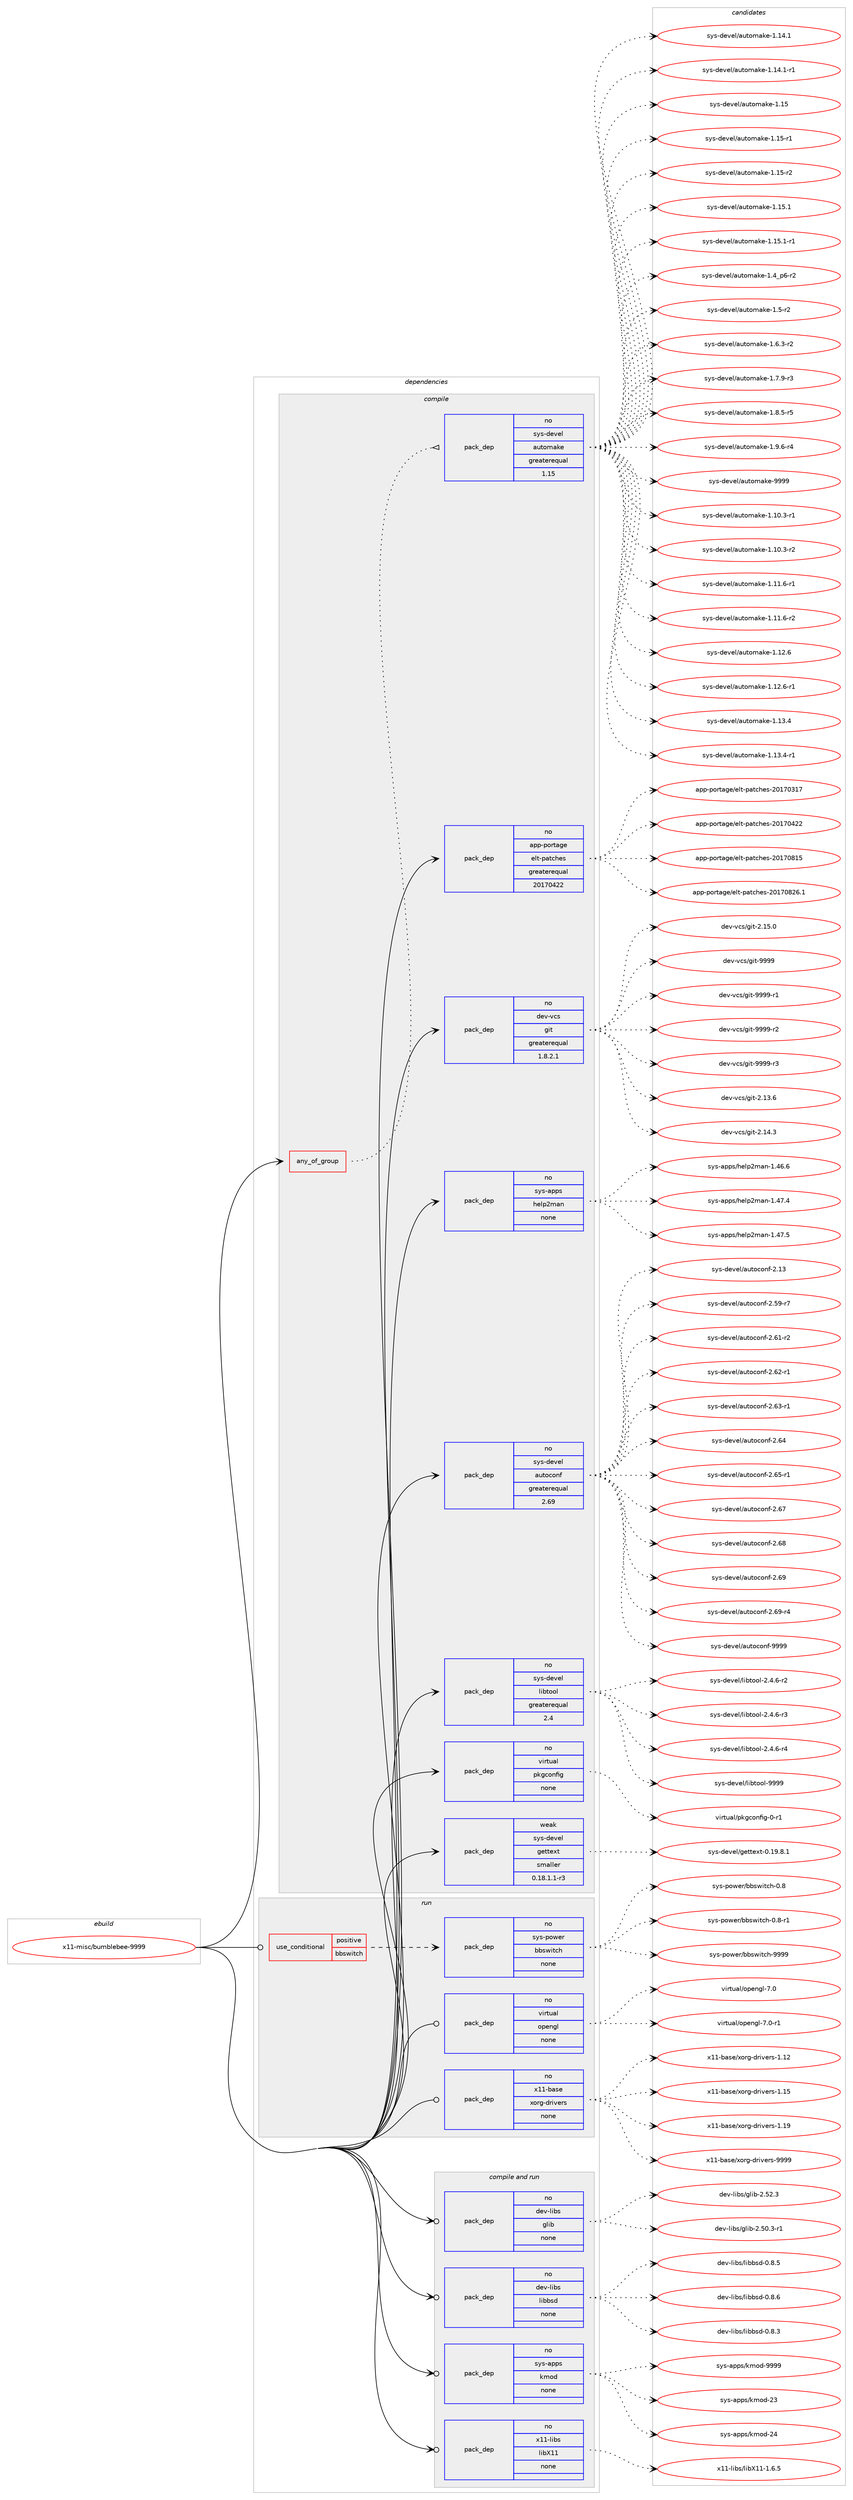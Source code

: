 digraph prolog {

# *************
# Graph options
# *************

newrank=true;
concentrate=true;
compound=true;
graph [rankdir=LR,fontname=Helvetica,fontsize=10,ranksep=1.5];#, ranksep=2.5, nodesep=0.2];
edge  [arrowhead=vee];
node  [fontname=Helvetica,fontsize=10];

# **********
# The ebuild
# **********

subgraph cluster_leftcol {
color=gray;
rank=same;
label=<<i>ebuild</i>>;
id [label="x11-misc/bumblebee-9999", color=red, width=4, href="../x11-misc/bumblebee-9999.svg"];
}

# ****************
# The dependencies
# ****************

subgraph cluster_midcol {
color=gray;
label=<<i>dependencies</i>>;
subgraph cluster_compile {
fillcolor="#eeeeee";
style=filled;
label=<<i>compile</i>>;
subgraph any9441 {
dependency521748 [label=<<TABLE BORDER="0" CELLBORDER="1" CELLSPACING="0" CELLPADDING="4"><TR><TD CELLPADDING="10">any_of_group</TD></TR></TABLE>>, shape=none, color=red];subgraph pack388947 {
dependency521749 [label=<<TABLE BORDER="0" CELLBORDER="1" CELLSPACING="0" CELLPADDING="4" WIDTH="220"><TR><TD ROWSPAN="6" CELLPADDING="30">pack_dep</TD></TR><TR><TD WIDTH="110">no</TD></TR><TR><TD>sys-devel</TD></TR><TR><TD>automake</TD></TR><TR><TD>greaterequal</TD></TR><TR><TD>1.15</TD></TR></TABLE>>, shape=none, color=blue];
}
dependency521748:e -> dependency521749:w [weight=20,style="dotted",arrowhead="oinv"];
}
id:e -> dependency521748:w [weight=20,style="solid",arrowhead="vee"];
subgraph pack388948 {
dependency521750 [label=<<TABLE BORDER="0" CELLBORDER="1" CELLSPACING="0" CELLPADDING="4" WIDTH="220"><TR><TD ROWSPAN="6" CELLPADDING="30">pack_dep</TD></TR><TR><TD WIDTH="110">no</TD></TR><TR><TD>app-portage</TD></TR><TR><TD>elt-patches</TD></TR><TR><TD>greaterequal</TD></TR><TR><TD>20170422</TD></TR></TABLE>>, shape=none, color=blue];
}
id:e -> dependency521750:w [weight=20,style="solid",arrowhead="vee"];
subgraph pack388949 {
dependency521751 [label=<<TABLE BORDER="0" CELLBORDER="1" CELLSPACING="0" CELLPADDING="4" WIDTH="220"><TR><TD ROWSPAN="6" CELLPADDING="30">pack_dep</TD></TR><TR><TD WIDTH="110">no</TD></TR><TR><TD>dev-vcs</TD></TR><TR><TD>git</TD></TR><TR><TD>greaterequal</TD></TR><TR><TD>1.8.2.1</TD></TR></TABLE>>, shape=none, color=blue];
}
id:e -> dependency521751:w [weight=20,style="solid",arrowhead="vee"];
subgraph pack388950 {
dependency521752 [label=<<TABLE BORDER="0" CELLBORDER="1" CELLSPACING="0" CELLPADDING="4" WIDTH="220"><TR><TD ROWSPAN="6" CELLPADDING="30">pack_dep</TD></TR><TR><TD WIDTH="110">no</TD></TR><TR><TD>sys-apps</TD></TR><TR><TD>help2man</TD></TR><TR><TD>none</TD></TR><TR><TD></TD></TR></TABLE>>, shape=none, color=blue];
}
id:e -> dependency521752:w [weight=20,style="solid",arrowhead="vee"];
subgraph pack388951 {
dependency521753 [label=<<TABLE BORDER="0" CELLBORDER="1" CELLSPACING="0" CELLPADDING="4" WIDTH="220"><TR><TD ROWSPAN="6" CELLPADDING="30">pack_dep</TD></TR><TR><TD WIDTH="110">no</TD></TR><TR><TD>sys-devel</TD></TR><TR><TD>autoconf</TD></TR><TR><TD>greaterequal</TD></TR><TR><TD>2.69</TD></TR></TABLE>>, shape=none, color=blue];
}
id:e -> dependency521753:w [weight=20,style="solid",arrowhead="vee"];
subgraph pack388952 {
dependency521754 [label=<<TABLE BORDER="0" CELLBORDER="1" CELLSPACING="0" CELLPADDING="4" WIDTH="220"><TR><TD ROWSPAN="6" CELLPADDING="30">pack_dep</TD></TR><TR><TD WIDTH="110">no</TD></TR><TR><TD>sys-devel</TD></TR><TR><TD>libtool</TD></TR><TR><TD>greaterequal</TD></TR><TR><TD>2.4</TD></TR></TABLE>>, shape=none, color=blue];
}
id:e -> dependency521754:w [weight=20,style="solid",arrowhead="vee"];
subgraph pack388953 {
dependency521755 [label=<<TABLE BORDER="0" CELLBORDER="1" CELLSPACING="0" CELLPADDING="4" WIDTH="220"><TR><TD ROWSPAN="6" CELLPADDING="30">pack_dep</TD></TR><TR><TD WIDTH="110">no</TD></TR><TR><TD>virtual</TD></TR><TR><TD>pkgconfig</TD></TR><TR><TD>none</TD></TR><TR><TD></TD></TR></TABLE>>, shape=none, color=blue];
}
id:e -> dependency521755:w [weight=20,style="solid",arrowhead="vee"];
subgraph pack388954 {
dependency521756 [label=<<TABLE BORDER="0" CELLBORDER="1" CELLSPACING="0" CELLPADDING="4" WIDTH="220"><TR><TD ROWSPAN="6" CELLPADDING="30">pack_dep</TD></TR><TR><TD WIDTH="110">weak</TD></TR><TR><TD>sys-devel</TD></TR><TR><TD>gettext</TD></TR><TR><TD>smaller</TD></TR><TR><TD>0.18.1.1-r3</TD></TR></TABLE>>, shape=none, color=blue];
}
id:e -> dependency521756:w [weight=20,style="solid",arrowhead="vee"];
}
subgraph cluster_compileandrun {
fillcolor="#eeeeee";
style=filled;
label=<<i>compile and run</i>>;
subgraph pack388955 {
dependency521757 [label=<<TABLE BORDER="0" CELLBORDER="1" CELLSPACING="0" CELLPADDING="4" WIDTH="220"><TR><TD ROWSPAN="6" CELLPADDING="30">pack_dep</TD></TR><TR><TD WIDTH="110">no</TD></TR><TR><TD>dev-libs</TD></TR><TR><TD>glib</TD></TR><TR><TD>none</TD></TR><TR><TD></TD></TR></TABLE>>, shape=none, color=blue];
}
id:e -> dependency521757:w [weight=20,style="solid",arrowhead="odotvee"];
subgraph pack388956 {
dependency521758 [label=<<TABLE BORDER="0" CELLBORDER="1" CELLSPACING="0" CELLPADDING="4" WIDTH="220"><TR><TD ROWSPAN="6" CELLPADDING="30">pack_dep</TD></TR><TR><TD WIDTH="110">no</TD></TR><TR><TD>dev-libs</TD></TR><TR><TD>libbsd</TD></TR><TR><TD>none</TD></TR><TR><TD></TD></TR></TABLE>>, shape=none, color=blue];
}
id:e -> dependency521758:w [weight=20,style="solid",arrowhead="odotvee"];
subgraph pack388957 {
dependency521759 [label=<<TABLE BORDER="0" CELLBORDER="1" CELLSPACING="0" CELLPADDING="4" WIDTH="220"><TR><TD ROWSPAN="6" CELLPADDING="30">pack_dep</TD></TR><TR><TD WIDTH="110">no</TD></TR><TR><TD>sys-apps</TD></TR><TR><TD>kmod</TD></TR><TR><TD>none</TD></TR><TR><TD></TD></TR></TABLE>>, shape=none, color=blue];
}
id:e -> dependency521759:w [weight=20,style="solid",arrowhead="odotvee"];
subgraph pack388958 {
dependency521760 [label=<<TABLE BORDER="0" CELLBORDER="1" CELLSPACING="0" CELLPADDING="4" WIDTH="220"><TR><TD ROWSPAN="6" CELLPADDING="30">pack_dep</TD></TR><TR><TD WIDTH="110">no</TD></TR><TR><TD>x11-libs</TD></TR><TR><TD>libX11</TD></TR><TR><TD>none</TD></TR><TR><TD></TD></TR></TABLE>>, shape=none, color=blue];
}
id:e -> dependency521760:w [weight=20,style="solid",arrowhead="odotvee"];
}
subgraph cluster_run {
fillcolor="#eeeeee";
style=filled;
label=<<i>run</i>>;
subgraph cond123017 {
dependency521761 [label=<<TABLE BORDER="0" CELLBORDER="1" CELLSPACING="0" CELLPADDING="4"><TR><TD ROWSPAN="3" CELLPADDING="10">use_conditional</TD></TR><TR><TD>positive</TD></TR><TR><TD>bbswitch</TD></TR></TABLE>>, shape=none, color=red];
subgraph pack388959 {
dependency521762 [label=<<TABLE BORDER="0" CELLBORDER="1" CELLSPACING="0" CELLPADDING="4" WIDTH="220"><TR><TD ROWSPAN="6" CELLPADDING="30">pack_dep</TD></TR><TR><TD WIDTH="110">no</TD></TR><TR><TD>sys-power</TD></TR><TR><TD>bbswitch</TD></TR><TR><TD>none</TD></TR><TR><TD></TD></TR></TABLE>>, shape=none, color=blue];
}
dependency521761:e -> dependency521762:w [weight=20,style="dashed",arrowhead="vee"];
}
id:e -> dependency521761:w [weight=20,style="solid",arrowhead="odot"];
subgraph pack388960 {
dependency521763 [label=<<TABLE BORDER="0" CELLBORDER="1" CELLSPACING="0" CELLPADDING="4" WIDTH="220"><TR><TD ROWSPAN="6" CELLPADDING="30">pack_dep</TD></TR><TR><TD WIDTH="110">no</TD></TR><TR><TD>virtual</TD></TR><TR><TD>opengl</TD></TR><TR><TD>none</TD></TR><TR><TD></TD></TR></TABLE>>, shape=none, color=blue];
}
id:e -> dependency521763:w [weight=20,style="solid",arrowhead="odot"];
subgraph pack388961 {
dependency521764 [label=<<TABLE BORDER="0" CELLBORDER="1" CELLSPACING="0" CELLPADDING="4" WIDTH="220"><TR><TD ROWSPAN="6" CELLPADDING="30">pack_dep</TD></TR><TR><TD WIDTH="110">no</TD></TR><TR><TD>x11-base</TD></TR><TR><TD>xorg-drivers</TD></TR><TR><TD>none</TD></TR><TR><TD></TD></TR></TABLE>>, shape=none, color=blue];
}
id:e -> dependency521764:w [weight=20,style="solid",arrowhead="odot"];
}
}

# **************
# The candidates
# **************

subgraph cluster_choices {
rank=same;
color=gray;
label=<<i>candidates</i>>;

subgraph choice388947 {
color=black;
nodesep=1;
choice11512111545100101118101108479711711611110997107101454946494846514511449 [label="sys-devel/automake-1.10.3-r1", color=red, width=4,href="../sys-devel/automake-1.10.3-r1.svg"];
choice11512111545100101118101108479711711611110997107101454946494846514511450 [label="sys-devel/automake-1.10.3-r2", color=red, width=4,href="../sys-devel/automake-1.10.3-r2.svg"];
choice11512111545100101118101108479711711611110997107101454946494946544511449 [label="sys-devel/automake-1.11.6-r1", color=red, width=4,href="../sys-devel/automake-1.11.6-r1.svg"];
choice11512111545100101118101108479711711611110997107101454946494946544511450 [label="sys-devel/automake-1.11.6-r2", color=red, width=4,href="../sys-devel/automake-1.11.6-r2.svg"];
choice1151211154510010111810110847971171161111099710710145494649504654 [label="sys-devel/automake-1.12.6", color=red, width=4,href="../sys-devel/automake-1.12.6.svg"];
choice11512111545100101118101108479711711611110997107101454946495046544511449 [label="sys-devel/automake-1.12.6-r1", color=red, width=4,href="../sys-devel/automake-1.12.6-r1.svg"];
choice1151211154510010111810110847971171161111099710710145494649514652 [label="sys-devel/automake-1.13.4", color=red, width=4,href="../sys-devel/automake-1.13.4.svg"];
choice11512111545100101118101108479711711611110997107101454946495146524511449 [label="sys-devel/automake-1.13.4-r1", color=red, width=4,href="../sys-devel/automake-1.13.4-r1.svg"];
choice1151211154510010111810110847971171161111099710710145494649524649 [label="sys-devel/automake-1.14.1", color=red, width=4,href="../sys-devel/automake-1.14.1.svg"];
choice11512111545100101118101108479711711611110997107101454946495246494511449 [label="sys-devel/automake-1.14.1-r1", color=red, width=4,href="../sys-devel/automake-1.14.1-r1.svg"];
choice115121115451001011181011084797117116111109971071014549464953 [label="sys-devel/automake-1.15", color=red, width=4,href="../sys-devel/automake-1.15.svg"];
choice1151211154510010111810110847971171161111099710710145494649534511449 [label="sys-devel/automake-1.15-r1", color=red, width=4,href="../sys-devel/automake-1.15-r1.svg"];
choice1151211154510010111810110847971171161111099710710145494649534511450 [label="sys-devel/automake-1.15-r2", color=red, width=4,href="../sys-devel/automake-1.15-r2.svg"];
choice1151211154510010111810110847971171161111099710710145494649534649 [label="sys-devel/automake-1.15.1", color=red, width=4,href="../sys-devel/automake-1.15.1.svg"];
choice11512111545100101118101108479711711611110997107101454946495346494511449 [label="sys-devel/automake-1.15.1-r1", color=red, width=4,href="../sys-devel/automake-1.15.1-r1.svg"];
choice115121115451001011181011084797117116111109971071014549465295112544511450 [label="sys-devel/automake-1.4_p6-r2", color=red, width=4,href="../sys-devel/automake-1.4_p6-r2.svg"];
choice11512111545100101118101108479711711611110997107101454946534511450 [label="sys-devel/automake-1.5-r2", color=red, width=4,href="../sys-devel/automake-1.5-r2.svg"];
choice115121115451001011181011084797117116111109971071014549465446514511450 [label="sys-devel/automake-1.6.3-r2", color=red, width=4,href="../sys-devel/automake-1.6.3-r2.svg"];
choice115121115451001011181011084797117116111109971071014549465546574511451 [label="sys-devel/automake-1.7.9-r3", color=red, width=4,href="../sys-devel/automake-1.7.9-r3.svg"];
choice115121115451001011181011084797117116111109971071014549465646534511453 [label="sys-devel/automake-1.8.5-r5", color=red, width=4,href="../sys-devel/automake-1.8.5-r5.svg"];
choice115121115451001011181011084797117116111109971071014549465746544511452 [label="sys-devel/automake-1.9.6-r4", color=red, width=4,href="../sys-devel/automake-1.9.6-r4.svg"];
choice115121115451001011181011084797117116111109971071014557575757 [label="sys-devel/automake-9999", color=red, width=4,href="../sys-devel/automake-9999.svg"];
dependency521749:e -> choice11512111545100101118101108479711711611110997107101454946494846514511449:w [style=dotted,weight="100"];
dependency521749:e -> choice11512111545100101118101108479711711611110997107101454946494846514511450:w [style=dotted,weight="100"];
dependency521749:e -> choice11512111545100101118101108479711711611110997107101454946494946544511449:w [style=dotted,weight="100"];
dependency521749:e -> choice11512111545100101118101108479711711611110997107101454946494946544511450:w [style=dotted,weight="100"];
dependency521749:e -> choice1151211154510010111810110847971171161111099710710145494649504654:w [style=dotted,weight="100"];
dependency521749:e -> choice11512111545100101118101108479711711611110997107101454946495046544511449:w [style=dotted,weight="100"];
dependency521749:e -> choice1151211154510010111810110847971171161111099710710145494649514652:w [style=dotted,weight="100"];
dependency521749:e -> choice11512111545100101118101108479711711611110997107101454946495146524511449:w [style=dotted,weight="100"];
dependency521749:e -> choice1151211154510010111810110847971171161111099710710145494649524649:w [style=dotted,weight="100"];
dependency521749:e -> choice11512111545100101118101108479711711611110997107101454946495246494511449:w [style=dotted,weight="100"];
dependency521749:e -> choice115121115451001011181011084797117116111109971071014549464953:w [style=dotted,weight="100"];
dependency521749:e -> choice1151211154510010111810110847971171161111099710710145494649534511449:w [style=dotted,weight="100"];
dependency521749:e -> choice1151211154510010111810110847971171161111099710710145494649534511450:w [style=dotted,weight="100"];
dependency521749:e -> choice1151211154510010111810110847971171161111099710710145494649534649:w [style=dotted,weight="100"];
dependency521749:e -> choice11512111545100101118101108479711711611110997107101454946495346494511449:w [style=dotted,weight="100"];
dependency521749:e -> choice115121115451001011181011084797117116111109971071014549465295112544511450:w [style=dotted,weight="100"];
dependency521749:e -> choice11512111545100101118101108479711711611110997107101454946534511450:w [style=dotted,weight="100"];
dependency521749:e -> choice115121115451001011181011084797117116111109971071014549465446514511450:w [style=dotted,weight="100"];
dependency521749:e -> choice115121115451001011181011084797117116111109971071014549465546574511451:w [style=dotted,weight="100"];
dependency521749:e -> choice115121115451001011181011084797117116111109971071014549465646534511453:w [style=dotted,weight="100"];
dependency521749:e -> choice115121115451001011181011084797117116111109971071014549465746544511452:w [style=dotted,weight="100"];
dependency521749:e -> choice115121115451001011181011084797117116111109971071014557575757:w [style=dotted,weight="100"];
}
subgraph choice388948 {
color=black;
nodesep=1;
choice97112112451121111141169710310147101108116451129711699104101115455048495548514955 [label="app-portage/elt-patches-20170317", color=red, width=4,href="../app-portage/elt-patches-20170317.svg"];
choice97112112451121111141169710310147101108116451129711699104101115455048495548525050 [label="app-portage/elt-patches-20170422", color=red, width=4,href="../app-portage/elt-patches-20170422.svg"];
choice97112112451121111141169710310147101108116451129711699104101115455048495548564953 [label="app-portage/elt-patches-20170815", color=red, width=4,href="../app-portage/elt-patches-20170815.svg"];
choice971121124511211111411697103101471011081164511297116991041011154550484955485650544649 [label="app-portage/elt-patches-20170826.1", color=red, width=4,href="../app-portage/elt-patches-20170826.1.svg"];
dependency521750:e -> choice97112112451121111141169710310147101108116451129711699104101115455048495548514955:w [style=dotted,weight="100"];
dependency521750:e -> choice97112112451121111141169710310147101108116451129711699104101115455048495548525050:w [style=dotted,weight="100"];
dependency521750:e -> choice97112112451121111141169710310147101108116451129711699104101115455048495548564953:w [style=dotted,weight="100"];
dependency521750:e -> choice971121124511211111411697103101471011081164511297116991041011154550484955485650544649:w [style=dotted,weight="100"];
}
subgraph choice388949 {
color=black;
nodesep=1;
choice10010111845118991154710310511645504649514654 [label="dev-vcs/git-2.13.6", color=red, width=4,href="../dev-vcs/git-2.13.6.svg"];
choice10010111845118991154710310511645504649524651 [label="dev-vcs/git-2.14.3", color=red, width=4,href="../dev-vcs/git-2.14.3.svg"];
choice10010111845118991154710310511645504649534648 [label="dev-vcs/git-2.15.0", color=red, width=4,href="../dev-vcs/git-2.15.0.svg"];
choice1001011184511899115471031051164557575757 [label="dev-vcs/git-9999", color=red, width=4,href="../dev-vcs/git-9999.svg"];
choice10010111845118991154710310511645575757574511449 [label="dev-vcs/git-9999-r1", color=red, width=4,href="../dev-vcs/git-9999-r1.svg"];
choice10010111845118991154710310511645575757574511450 [label="dev-vcs/git-9999-r2", color=red, width=4,href="../dev-vcs/git-9999-r2.svg"];
choice10010111845118991154710310511645575757574511451 [label="dev-vcs/git-9999-r3", color=red, width=4,href="../dev-vcs/git-9999-r3.svg"];
dependency521751:e -> choice10010111845118991154710310511645504649514654:w [style=dotted,weight="100"];
dependency521751:e -> choice10010111845118991154710310511645504649524651:w [style=dotted,weight="100"];
dependency521751:e -> choice10010111845118991154710310511645504649534648:w [style=dotted,weight="100"];
dependency521751:e -> choice1001011184511899115471031051164557575757:w [style=dotted,weight="100"];
dependency521751:e -> choice10010111845118991154710310511645575757574511449:w [style=dotted,weight="100"];
dependency521751:e -> choice10010111845118991154710310511645575757574511450:w [style=dotted,weight="100"];
dependency521751:e -> choice10010111845118991154710310511645575757574511451:w [style=dotted,weight="100"];
}
subgraph choice388950 {
color=black;
nodesep=1;
choice115121115459711211211547104101108112501099711045494652544654 [label="sys-apps/help2man-1.46.6", color=red, width=4,href="../sys-apps/help2man-1.46.6.svg"];
choice115121115459711211211547104101108112501099711045494652554652 [label="sys-apps/help2man-1.47.4", color=red, width=4,href="../sys-apps/help2man-1.47.4.svg"];
choice115121115459711211211547104101108112501099711045494652554653 [label="sys-apps/help2man-1.47.5", color=red, width=4,href="../sys-apps/help2man-1.47.5.svg"];
dependency521752:e -> choice115121115459711211211547104101108112501099711045494652544654:w [style=dotted,weight="100"];
dependency521752:e -> choice115121115459711211211547104101108112501099711045494652554652:w [style=dotted,weight="100"];
dependency521752:e -> choice115121115459711211211547104101108112501099711045494652554653:w [style=dotted,weight="100"];
}
subgraph choice388951 {
color=black;
nodesep=1;
choice115121115451001011181011084797117116111991111101024550464951 [label="sys-devel/autoconf-2.13", color=red, width=4,href="../sys-devel/autoconf-2.13.svg"];
choice1151211154510010111810110847971171161119911111010245504653574511455 [label="sys-devel/autoconf-2.59-r7", color=red, width=4,href="../sys-devel/autoconf-2.59-r7.svg"];
choice1151211154510010111810110847971171161119911111010245504654494511450 [label="sys-devel/autoconf-2.61-r2", color=red, width=4,href="../sys-devel/autoconf-2.61-r2.svg"];
choice1151211154510010111810110847971171161119911111010245504654504511449 [label="sys-devel/autoconf-2.62-r1", color=red, width=4,href="../sys-devel/autoconf-2.62-r1.svg"];
choice1151211154510010111810110847971171161119911111010245504654514511449 [label="sys-devel/autoconf-2.63-r1", color=red, width=4,href="../sys-devel/autoconf-2.63-r1.svg"];
choice115121115451001011181011084797117116111991111101024550465452 [label="sys-devel/autoconf-2.64", color=red, width=4,href="../sys-devel/autoconf-2.64.svg"];
choice1151211154510010111810110847971171161119911111010245504654534511449 [label="sys-devel/autoconf-2.65-r1", color=red, width=4,href="../sys-devel/autoconf-2.65-r1.svg"];
choice115121115451001011181011084797117116111991111101024550465455 [label="sys-devel/autoconf-2.67", color=red, width=4,href="../sys-devel/autoconf-2.67.svg"];
choice115121115451001011181011084797117116111991111101024550465456 [label="sys-devel/autoconf-2.68", color=red, width=4,href="../sys-devel/autoconf-2.68.svg"];
choice115121115451001011181011084797117116111991111101024550465457 [label="sys-devel/autoconf-2.69", color=red, width=4,href="../sys-devel/autoconf-2.69.svg"];
choice1151211154510010111810110847971171161119911111010245504654574511452 [label="sys-devel/autoconf-2.69-r4", color=red, width=4,href="../sys-devel/autoconf-2.69-r4.svg"];
choice115121115451001011181011084797117116111991111101024557575757 [label="sys-devel/autoconf-9999", color=red, width=4,href="../sys-devel/autoconf-9999.svg"];
dependency521753:e -> choice115121115451001011181011084797117116111991111101024550464951:w [style=dotted,weight="100"];
dependency521753:e -> choice1151211154510010111810110847971171161119911111010245504653574511455:w [style=dotted,weight="100"];
dependency521753:e -> choice1151211154510010111810110847971171161119911111010245504654494511450:w [style=dotted,weight="100"];
dependency521753:e -> choice1151211154510010111810110847971171161119911111010245504654504511449:w [style=dotted,weight="100"];
dependency521753:e -> choice1151211154510010111810110847971171161119911111010245504654514511449:w [style=dotted,weight="100"];
dependency521753:e -> choice115121115451001011181011084797117116111991111101024550465452:w [style=dotted,weight="100"];
dependency521753:e -> choice1151211154510010111810110847971171161119911111010245504654534511449:w [style=dotted,weight="100"];
dependency521753:e -> choice115121115451001011181011084797117116111991111101024550465455:w [style=dotted,weight="100"];
dependency521753:e -> choice115121115451001011181011084797117116111991111101024550465456:w [style=dotted,weight="100"];
dependency521753:e -> choice115121115451001011181011084797117116111991111101024550465457:w [style=dotted,weight="100"];
dependency521753:e -> choice1151211154510010111810110847971171161119911111010245504654574511452:w [style=dotted,weight="100"];
dependency521753:e -> choice115121115451001011181011084797117116111991111101024557575757:w [style=dotted,weight="100"];
}
subgraph choice388952 {
color=black;
nodesep=1;
choice1151211154510010111810110847108105981161111111084550465246544511450 [label="sys-devel/libtool-2.4.6-r2", color=red, width=4,href="../sys-devel/libtool-2.4.6-r2.svg"];
choice1151211154510010111810110847108105981161111111084550465246544511451 [label="sys-devel/libtool-2.4.6-r3", color=red, width=4,href="../sys-devel/libtool-2.4.6-r3.svg"];
choice1151211154510010111810110847108105981161111111084550465246544511452 [label="sys-devel/libtool-2.4.6-r4", color=red, width=4,href="../sys-devel/libtool-2.4.6-r4.svg"];
choice1151211154510010111810110847108105981161111111084557575757 [label="sys-devel/libtool-9999", color=red, width=4,href="../sys-devel/libtool-9999.svg"];
dependency521754:e -> choice1151211154510010111810110847108105981161111111084550465246544511450:w [style=dotted,weight="100"];
dependency521754:e -> choice1151211154510010111810110847108105981161111111084550465246544511451:w [style=dotted,weight="100"];
dependency521754:e -> choice1151211154510010111810110847108105981161111111084550465246544511452:w [style=dotted,weight="100"];
dependency521754:e -> choice1151211154510010111810110847108105981161111111084557575757:w [style=dotted,weight="100"];
}
subgraph choice388953 {
color=black;
nodesep=1;
choice11810511411611797108471121071039911111010210510345484511449 [label="virtual/pkgconfig-0-r1", color=red, width=4,href="../virtual/pkgconfig-0-r1.svg"];
dependency521755:e -> choice11810511411611797108471121071039911111010210510345484511449:w [style=dotted,weight="100"];
}
subgraph choice388954 {
color=black;
nodesep=1;
choice1151211154510010111810110847103101116116101120116454846495746564649 [label="sys-devel/gettext-0.19.8.1", color=red, width=4,href="../sys-devel/gettext-0.19.8.1.svg"];
dependency521756:e -> choice1151211154510010111810110847103101116116101120116454846495746564649:w [style=dotted,weight="100"];
}
subgraph choice388955 {
color=black;
nodesep=1;
choice10010111845108105981154710310810598455046534846514511449 [label="dev-libs/glib-2.50.3-r1", color=red, width=4,href="../dev-libs/glib-2.50.3-r1.svg"];
choice1001011184510810598115471031081059845504653504651 [label="dev-libs/glib-2.52.3", color=red, width=4,href="../dev-libs/glib-2.52.3.svg"];
dependency521757:e -> choice10010111845108105981154710310810598455046534846514511449:w [style=dotted,weight="100"];
dependency521757:e -> choice1001011184510810598115471031081059845504653504651:w [style=dotted,weight="100"];
}
subgraph choice388956 {
color=black;
nodesep=1;
choice1001011184510810598115471081059898115100454846564651 [label="dev-libs/libbsd-0.8.3", color=red, width=4,href="../dev-libs/libbsd-0.8.3.svg"];
choice1001011184510810598115471081059898115100454846564653 [label="dev-libs/libbsd-0.8.5", color=red, width=4,href="../dev-libs/libbsd-0.8.5.svg"];
choice1001011184510810598115471081059898115100454846564654 [label="dev-libs/libbsd-0.8.6", color=red, width=4,href="../dev-libs/libbsd-0.8.6.svg"];
dependency521758:e -> choice1001011184510810598115471081059898115100454846564651:w [style=dotted,weight="100"];
dependency521758:e -> choice1001011184510810598115471081059898115100454846564653:w [style=dotted,weight="100"];
dependency521758:e -> choice1001011184510810598115471081059898115100454846564654:w [style=dotted,weight="100"];
}
subgraph choice388957 {
color=black;
nodesep=1;
choice115121115459711211211547107109111100455051 [label="sys-apps/kmod-23", color=red, width=4,href="../sys-apps/kmod-23.svg"];
choice115121115459711211211547107109111100455052 [label="sys-apps/kmod-24", color=red, width=4,href="../sys-apps/kmod-24.svg"];
choice1151211154597112112115471071091111004557575757 [label="sys-apps/kmod-9999", color=red, width=4,href="../sys-apps/kmod-9999.svg"];
dependency521759:e -> choice115121115459711211211547107109111100455051:w [style=dotted,weight="100"];
dependency521759:e -> choice115121115459711211211547107109111100455052:w [style=dotted,weight="100"];
dependency521759:e -> choice1151211154597112112115471071091111004557575757:w [style=dotted,weight="100"];
}
subgraph choice388958 {
color=black;
nodesep=1;
choice120494945108105981154710810598884949454946544653 [label="x11-libs/libX11-1.6.5", color=red, width=4,href="../x11-libs/libX11-1.6.5.svg"];
dependency521760:e -> choice120494945108105981154710810598884949454946544653:w [style=dotted,weight="100"];
}
subgraph choice388959 {
color=black;
nodesep=1;
choice115121115451121111191011144798981151191051169910445484656 [label="sys-power/bbswitch-0.8", color=red, width=4,href="../sys-power/bbswitch-0.8.svg"];
choice1151211154511211111910111447989811511910511699104454846564511449 [label="sys-power/bbswitch-0.8-r1", color=red, width=4,href="../sys-power/bbswitch-0.8-r1.svg"];
choice11512111545112111119101114479898115119105116991044557575757 [label="sys-power/bbswitch-9999", color=red, width=4,href="../sys-power/bbswitch-9999.svg"];
dependency521762:e -> choice115121115451121111191011144798981151191051169910445484656:w [style=dotted,weight="100"];
dependency521762:e -> choice1151211154511211111910111447989811511910511699104454846564511449:w [style=dotted,weight="100"];
dependency521762:e -> choice11512111545112111119101114479898115119105116991044557575757:w [style=dotted,weight="100"];
}
subgraph choice388960 {
color=black;
nodesep=1;
choice118105114116117971084711111210111010310845554648 [label="virtual/opengl-7.0", color=red, width=4,href="../virtual/opengl-7.0.svg"];
choice1181051141161179710847111112101110103108455546484511449 [label="virtual/opengl-7.0-r1", color=red, width=4,href="../virtual/opengl-7.0-r1.svg"];
dependency521763:e -> choice118105114116117971084711111210111010310845554648:w [style=dotted,weight="100"];
dependency521763:e -> choice1181051141161179710847111112101110103108455546484511449:w [style=dotted,weight="100"];
}
subgraph choice388961 {
color=black;
nodesep=1;
choice120494945989711510147120111114103451001141051181011141154549464950 [label="x11-base/xorg-drivers-1.12", color=red, width=4,href="../x11-base/xorg-drivers-1.12.svg"];
choice120494945989711510147120111114103451001141051181011141154549464953 [label="x11-base/xorg-drivers-1.15", color=red, width=4,href="../x11-base/xorg-drivers-1.15.svg"];
choice120494945989711510147120111114103451001141051181011141154549464957 [label="x11-base/xorg-drivers-1.19", color=red, width=4,href="../x11-base/xorg-drivers-1.19.svg"];
choice120494945989711510147120111114103451001141051181011141154557575757 [label="x11-base/xorg-drivers-9999", color=red, width=4,href="../x11-base/xorg-drivers-9999.svg"];
dependency521764:e -> choice120494945989711510147120111114103451001141051181011141154549464950:w [style=dotted,weight="100"];
dependency521764:e -> choice120494945989711510147120111114103451001141051181011141154549464953:w [style=dotted,weight="100"];
dependency521764:e -> choice120494945989711510147120111114103451001141051181011141154549464957:w [style=dotted,weight="100"];
dependency521764:e -> choice120494945989711510147120111114103451001141051181011141154557575757:w [style=dotted,weight="100"];
}
}

}
